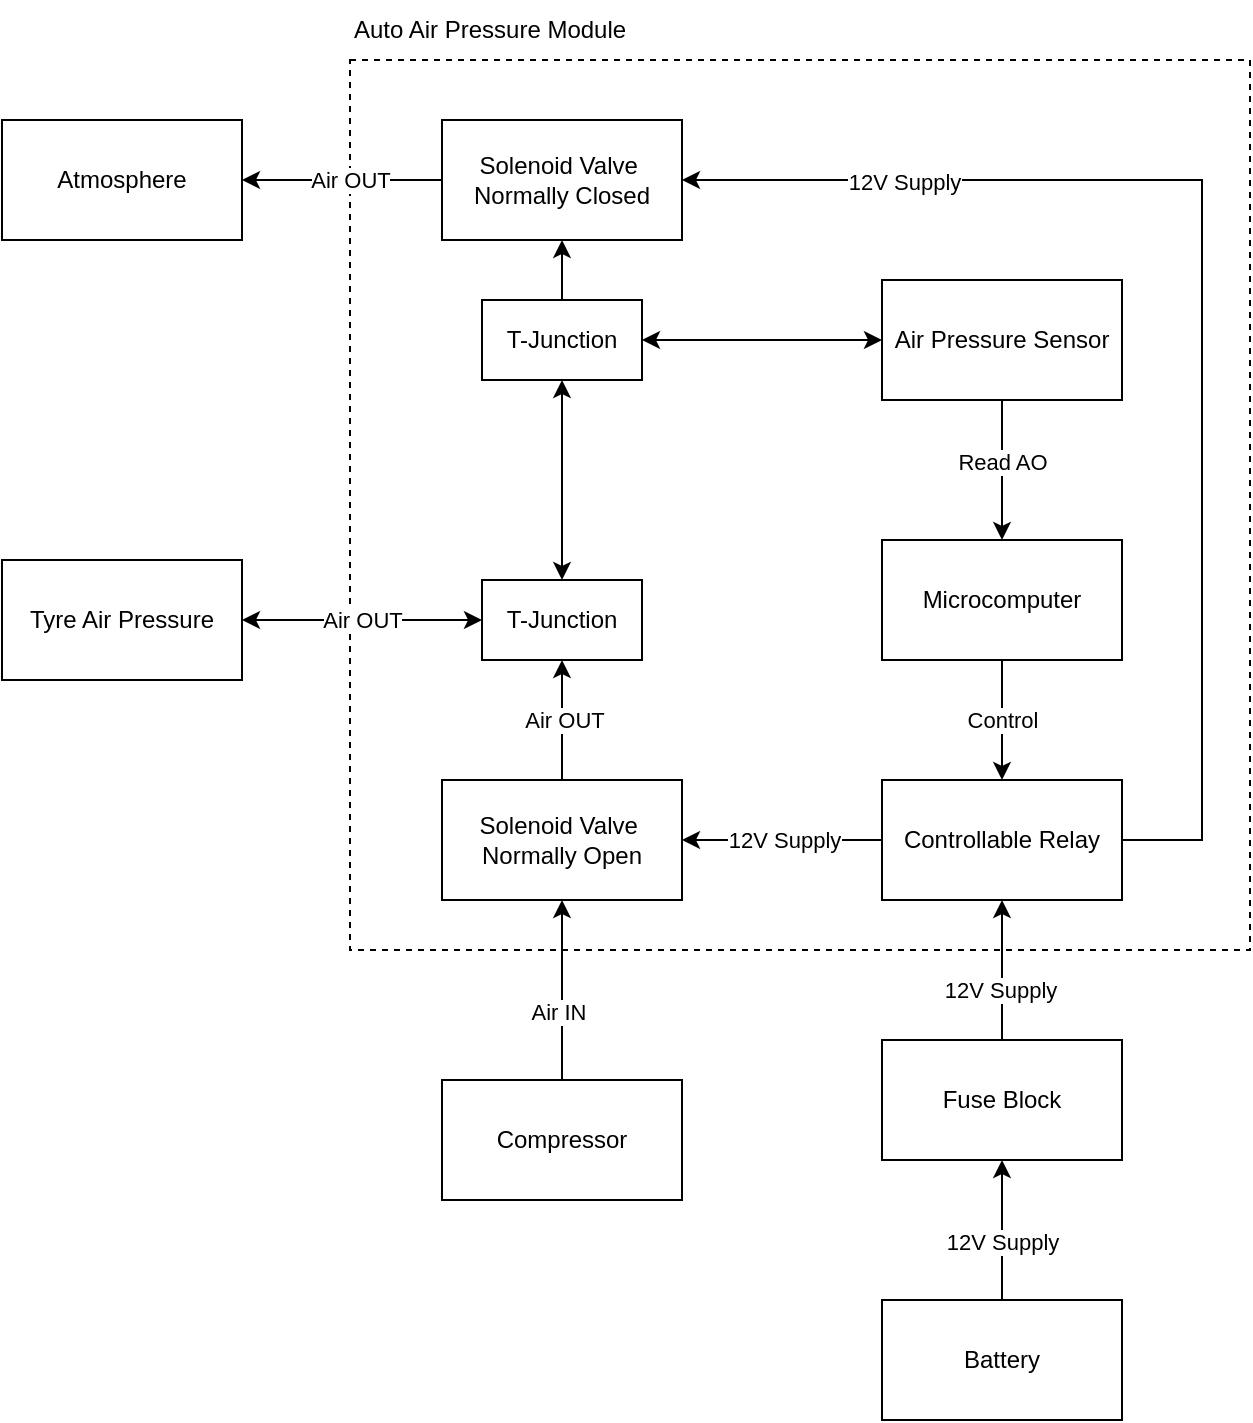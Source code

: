 <mxfile version="20.8.10" type="device"><diagram id="EPAXbRONVTBiZ7TRVGMd" name="Page-1"><mxGraphModel dx="752" dy="983" grid="1" gridSize="10" guides="1" tooltips="1" connect="1" arrows="1" fold="1" page="1" pageScale="1" pageWidth="827" pageHeight="1169" math="0" shadow="0"><root><mxCell id="0"/><mxCell id="1" parent="0"/><mxCell id="1bTd8crPN2KaDHvQzLe_-7" value="" style="rounded=0;whiteSpace=wrap;html=1;dashed=1;fillColor=none;" parent="1" vertex="1"><mxGeometry x="414" y="200" width="450" height="445" as="geometry"/></mxCell><mxCell id="1bTd8crPN2KaDHvQzLe_-11" style="edgeStyle=orthogonalEdgeStyle;rounded=0;orthogonalLoop=1;jettySize=auto;html=1;" parent="1" source="1bTd8crPN2KaDHvQzLe_-1" target="1bTd8crPN2KaDHvQzLe_-3" edge="1"><mxGeometry relative="1" as="geometry"/></mxCell><mxCell id="1bTd8crPN2KaDHvQzLe_-12" value="Air IN" style="edgeLabel;html=1;align=center;verticalAlign=middle;resizable=0;points=[];" parent="1bTd8crPN2KaDHvQzLe_-11" vertex="1" connectable="0"><mxGeometry x="-0.233" y="2" relative="1" as="geometry"><mxPoint as="offset"/></mxGeometry></mxCell><mxCell id="1bTd8crPN2KaDHvQzLe_-1" value="Compressor" style="rounded=0;whiteSpace=wrap;html=1;" parent="1" vertex="1"><mxGeometry x="460" y="710" width="120" height="60" as="geometry"/></mxCell><mxCell id="MnChRBaEjvRP7EZgHnx3-2" style="edgeStyle=orthogonalEdgeStyle;rounded=0;orthogonalLoop=1;jettySize=auto;html=1;entryX=0.5;entryY=0;entryDx=0;entryDy=0;" edge="1" parent="1" source="1bTd8crPN2KaDHvQzLe_-2" target="1bTd8crPN2KaDHvQzLe_-5"><mxGeometry relative="1" as="geometry"/></mxCell><mxCell id="MnChRBaEjvRP7EZgHnx3-14" value="Read AO" style="edgeLabel;html=1;align=center;verticalAlign=middle;resizable=0;points=[];" vertex="1" connectable="0" parent="MnChRBaEjvRP7EZgHnx3-2"><mxGeometry x="-0.191" relative="1" as="geometry"><mxPoint y="2" as="offset"/></mxGeometry></mxCell><mxCell id="1bTd8crPN2KaDHvQzLe_-2" value="Air Pressure Sensor" style="rounded=0;whiteSpace=wrap;html=1;" parent="1" vertex="1"><mxGeometry x="680" y="310" width="120" height="60" as="geometry"/></mxCell><mxCell id="1bTd8crPN2KaDHvQzLe_-17" style="edgeStyle=orthogonalEdgeStyle;rounded=0;orthogonalLoop=1;jettySize=auto;html=1;entryX=0.5;entryY=1;entryDx=0;entryDy=0;" parent="1" source="1bTd8crPN2KaDHvQzLe_-3" target="1bTd8crPN2KaDHvQzLe_-16" edge="1"><mxGeometry relative="1" as="geometry"><Array as="points"><mxPoint x="520" y="530"/><mxPoint x="520" y="530"/></Array></mxGeometry></mxCell><mxCell id="1bTd8crPN2KaDHvQzLe_-18" value="Air OUT" style="edgeLabel;html=1;align=center;verticalAlign=middle;resizable=0;points=[];" parent="1bTd8crPN2KaDHvQzLe_-17" vertex="1" connectable="0"><mxGeometry x="0.309" y="-1" relative="1" as="geometry"><mxPoint y="9" as="offset"/></mxGeometry></mxCell><mxCell id="1bTd8crPN2KaDHvQzLe_-3" value="Solenoid Valve&amp;nbsp;&lt;br&gt;Normally Open" style="rounded=0;whiteSpace=wrap;html=1;" parent="1" vertex="1"><mxGeometry x="460" y="560" width="120" height="60" as="geometry"/></mxCell><mxCell id="1bTd8crPN2KaDHvQzLe_-24" style="edgeStyle=orthogonalEdgeStyle;rounded=0;orthogonalLoop=1;jettySize=auto;html=1;startArrow=none;startFill=0;" parent="1" source="1bTd8crPN2KaDHvQzLe_-4" target="1bTd8crPN2KaDHvQzLe_-3" edge="1"><mxGeometry relative="1" as="geometry"/></mxCell><mxCell id="1bTd8crPN2KaDHvQzLe_-25" value="12V Supply" style="edgeLabel;html=1;align=center;verticalAlign=middle;resizable=0;points=[];" parent="1bTd8crPN2KaDHvQzLe_-24" vertex="1" connectable="0"><mxGeometry x="0.253" y="1" relative="1" as="geometry"><mxPoint x="13" y="-1" as="offset"/></mxGeometry></mxCell><mxCell id="MnChRBaEjvRP7EZgHnx3-12" style="edgeStyle=orthogonalEdgeStyle;rounded=0;orthogonalLoop=1;jettySize=auto;html=1;entryX=1;entryY=0.5;entryDx=0;entryDy=0;startArrow=none;startFill=0;" edge="1" parent="1" source="1bTd8crPN2KaDHvQzLe_-4" target="MnChRBaEjvRP7EZgHnx3-6"><mxGeometry relative="1" as="geometry"><Array as="points"><mxPoint x="840" y="590"/><mxPoint x="840" y="260"/></Array></mxGeometry></mxCell><mxCell id="MnChRBaEjvRP7EZgHnx3-13" value="12V Supply" style="edgeLabel;html=1;align=center;verticalAlign=middle;resizable=0;points=[];" vertex="1" connectable="0" parent="MnChRBaEjvRP7EZgHnx3-12"><mxGeometry x="0.649" y="1" relative="1" as="geometry"><mxPoint as="offset"/></mxGeometry></mxCell><mxCell id="1bTd8crPN2KaDHvQzLe_-4" value="Controllable Relay" style="rounded=0;whiteSpace=wrap;html=1;" parent="1" vertex="1"><mxGeometry x="680" y="560" width="120" height="60" as="geometry"/></mxCell><mxCell id="1bTd8crPN2KaDHvQzLe_-26" style="edgeStyle=orthogonalEdgeStyle;rounded=0;orthogonalLoop=1;jettySize=auto;html=1;startArrow=none;startFill=0;" parent="1" source="1bTd8crPN2KaDHvQzLe_-5" target="1bTd8crPN2KaDHvQzLe_-4" edge="1"><mxGeometry relative="1" as="geometry"/></mxCell><mxCell id="1bTd8crPN2KaDHvQzLe_-27" value="Control" style="edgeLabel;html=1;align=center;verticalAlign=middle;resizable=0;points=[];" parent="1bTd8crPN2KaDHvQzLe_-26" vertex="1" connectable="0"><mxGeometry x="0.135" relative="1" as="geometry"><mxPoint y="-4" as="offset"/></mxGeometry></mxCell><mxCell id="1bTd8crPN2KaDHvQzLe_-5" value="Microcomputer" style="rounded=0;whiteSpace=wrap;html=1;" parent="1" vertex="1"><mxGeometry x="680" y="440" width="120" height="60" as="geometry"/></mxCell><mxCell id="1bTd8crPN2KaDHvQzLe_-6" value="Tyre Air Pressure" style="rounded=0;whiteSpace=wrap;html=1;" parent="1" vertex="1"><mxGeometry x="240" y="450" width="120" height="60" as="geometry"/></mxCell><mxCell id="1bTd8crPN2KaDHvQzLe_-21" style="edgeStyle=orthogonalEdgeStyle;rounded=0;orthogonalLoop=1;jettySize=auto;html=1;exitX=0;exitY=0.5;exitDx=0;exitDy=0;entryX=1;entryY=0.5;entryDx=0;entryDy=0;startArrow=classic;startFill=1;" parent="1" source="1bTd8crPN2KaDHvQzLe_-16" target="1bTd8crPN2KaDHvQzLe_-6" edge="1"><mxGeometry relative="1" as="geometry"/></mxCell><mxCell id="1bTd8crPN2KaDHvQzLe_-23" value="Air OUT" style="edgeLabel;html=1;align=center;verticalAlign=middle;resizable=0;points=[];" parent="1bTd8crPN2KaDHvQzLe_-21" vertex="1" connectable="0"><mxGeometry x="0.3" relative="1" as="geometry"><mxPoint x="18" as="offset"/></mxGeometry></mxCell><mxCell id="MnChRBaEjvRP7EZgHnx3-4" style="edgeStyle=orthogonalEdgeStyle;rounded=0;orthogonalLoop=1;jettySize=auto;html=1;entryX=0.5;entryY=1;entryDx=0;entryDy=0;startArrow=classic;startFill=1;" edge="1" parent="1" source="1bTd8crPN2KaDHvQzLe_-16" target="MnChRBaEjvRP7EZgHnx3-1"><mxGeometry relative="1" as="geometry"/></mxCell><mxCell id="1bTd8crPN2KaDHvQzLe_-16" value="T-Junction" style="rounded=0;whiteSpace=wrap;html=1;fillColor=none;" parent="1" vertex="1"><mxGeometry x="480" y="460" width="80" height="40" as="geometry"/></mxCell><mxCell id="1bTd8crPN2KaDHvQzLe_-30" value="Auto Air Pressure Module" style="text;html=1;strokeColor=none;fillColor=none;align=left;verticalAlign=middle;whiteSpace=wrap;rounded=0;" parent="1" vertex="1"><mxGeometry x="414" y="170" width="146" height="30" as="geometry"/></mxCell><mxCell id="1bTd8crPN2KaDHvQzLe_-33" style="edgeStyle=orthogonalEdgeStyle;rounded=0;orthogonalLoop=1;jettySize=auto;html=1;entryX=0.5;entryY=1;entryDx=0;entryDy=0;startArrow=none;startFill=0;" parent="1" source="1bTd8crPN2KaDHvQzLe_-31" target="1bTd8crPN2KaDHvQzLe_-32" edge="1"><mxGeometry relative="1" as="geometry"><Array as="points"><mxPoint x="740" y="790"/><mxPoint x="740" y="790"/></Array></mxGeometry></mxCell><mxCell id="1bTd8crPN2KaDHvQzLe_-35" value="12V Supply" style="edgeLabel;html=1;align=center;verticalAlign=middle;resizable=0;points=[];" parent="1bTd8crPN2KaDHvQzLe_-33" vertex="1" connectable="0"><mxGeometry x="-0.155" y="1" relative="1" as="geometry"><mxPoint x="1" as="offset"/></mxGeometry></mxCell><mxCell id="1bTd8crPN2KaDHvQzLe_-31" value="Battery" style="rounded=0;whiteSpace=wrap;html=1;fillColor=none;" parent="1" vertex="1"><mxGeometry x="680" y="820" width="120" height="60" as="geometry"/></mxCell><mxCell id="1bTd8crPN2KaDHvQzLe_-34" style="edgeStyle=orthogonalEdgeStyle;rounded=0;orthogonalLoop=1;jettySize=auto;html=1;entryX=0.5;entryY=1;entryDx=0;entryDy=0;startArrow=none;startFill=0;" parent="1" source="1bTd8crPN2KaDHvQzLe_-32" target="1bTd8crPN2KaDHvQzLe_-4" edge="1"><mxGeometry relative="1" as="geometry"/></mxCell><mxCell id="1bTd8crPN2KaDHvQzLe_-36" value="12V Supply" style="edgeLabel;html=1;align=center;verticalAlign=middle;resizable=0;points=[];" parent="1bTd8crPN2KaDHvQzLe_-34" vertex="1" connectable="0"><mxGeometry x="-0.278" y="1" relative="1" as="geometry"><mxPoint as="offset"/></mxGeometry></mxCell><mxCell id="1bTd8crPN2KaDHvQzLe_-32" value="Fuse Block" style="rounded=0;whiteSpace=wrap;html=1;fillColor=none;" parent="1" vertex="1"><mxGeometry x="680" y="690" width="120" height="60" as="geometry"/></mxCell><mxCell id="MnChRBaEjvRP7EZgHnx3-5" style="edgeStyle=orthogonalEdgeStyle;rounded=0;orthogonalLoop=1;jettySize=auto;html=1;entryX=0;entryY=0.5;entryDx=0;entryDy=0;startArrow=classic;startFill=1;" edge="1" parent="1" source="MnChRBaEjvRP7EZgHnx3-1" target="1bTd8crPN2KaDHvQzLe_-2"><mxGeometry relative="1" as="geometry"/></mxCell><mxCell id="MnChRBaEjvRP7EZgHnx3-7" style="edgeStyle=orthogonalEdgeStyle;rounded=0;orthogonalLoop=1;jettySize=auto;html=1;startArrow=none;startFill=0;" edge="1" parent="1" source="MnChRBaEjvRP7EZgHnx3-1" target="MnChRBaEjvRP7EZgHnx3-6"><mxGeometry relative="1" as="geometry"/></mxCell><mxCell id="MnChRBaEjvRP7EZgHnx3-1" value="T-Junction" style="rounded=0;whiteSpace=wrap;html=1;fillColor=none;" vertex="1" parent="1"><mxGeometry x="480" y="320" width="80" height="40" as="geometry"/></mxCell><mxCell id="MnChRBaEjvRP7EZgHnx3-9" style="edgeStyle=orthogonalEdgeStyle;rounded=0;orthogonalLoop=1;jettySize=auto;html=1;startArrow=none;startFill=0;" edge="1" parent="1" source="MnChRBaEjvRP7EZgHnx3-6" target="MnChRBaEjvRP7EZgHnx3-10"><mxGeometry relative="1" as="geometry"><mxPoint x="520" y="200" as="targetPoint"/></mxGeometry></mxCell><mxCell id="MnChRBaEjvRP7EZgHnx3-11" value="Air OUT" style="edgeLabel;html=1;align=center;verticalAlign=middle;resizable=0;points=[];" vertex="1" connectable="0" parent="MnChRBaEjvRP7EZgHnx3-9"><mxGeometry x="0.19" y="1" relative="1" as="geometry"><mxPoint x="13" y="-1" as="offset"/></mxGeometry></mxCell><mxCell id="MnChRBaEjvRP7EZgHnx3-6" value="Solenoid Valve&amp;nbsp;&lt;br&gt;Normally Closed" style="rounded=0;whiteSpace=wrap;html=1;" vertex="1" parent="1"><mxGeometry x="460" y="230" width="120" height="60" as="geometry"/></mxCell><mxCell id="MnChRBaEjvRP7EZgHnx3-10" value="Atmosphere" style="rounded=0;whiteSpace=wrap;html=1;" vertex="1" parent="1"><mxGeometry x="240" y="230" width="120" height="60" as="geometry"/></mxCell></root></mxGraphModel></diagram></mxfile>